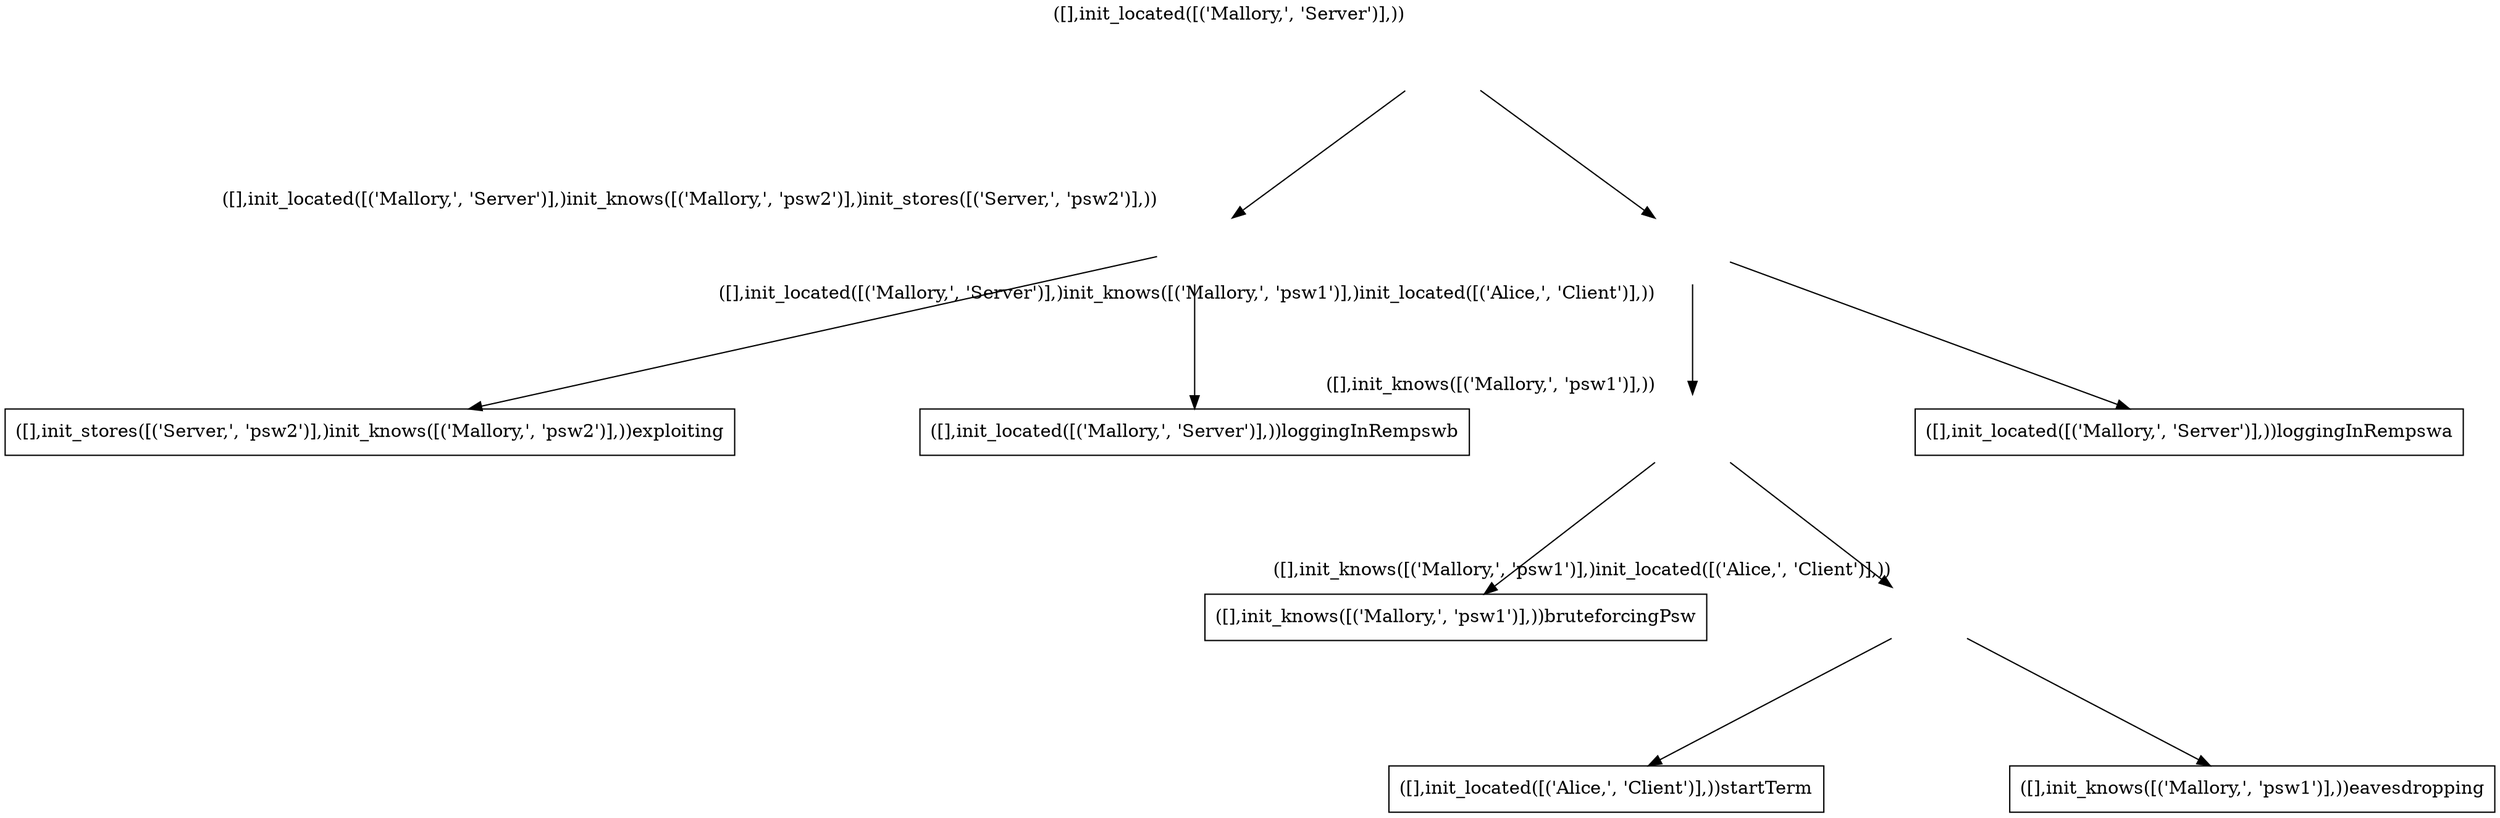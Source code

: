 // Min Max Tree
digraph {
	graph [nodesep=2 ranksep=1.2]
	"([],init_located([('Mallory,', 'Server')],))" [label="" fixedsize=true height=0.8 image="OR_node.png" shape=none width=0.8 xlabel="([],init_located([('Mallory,', 'Server')],))"]
	"([],init_located([('Mallory,', 'Server')],)init_knows([('Mallory,', 'psw2')],)init_stores([('Server,', 'psw2')],))" [label="" fixedsize=true height=0.8 image="AND_node.png" shape=none width=0.8 xlabel="([],init_located([('Mallory,', 'Server')],)init_knows([('Mallory,', 'psw2')],)init_stores([('Server,', 'psw2')],))"]
	"([],init_stores([('Server,', 'psw2')],)init_knows([('Mallory,', 'psw2')],))exploiting" [label="([],init_stores([('Server,', 'psw2')],)init_knows([('Mallory,', 'psw2')],))exploiting" shape=record]
	"([],init_located([('Mallory,', 'Server')],)init_knows([('Mallory,', 'psw2')],)init_stores([('Server,', 'psw2')],))" -> "([],init_stores([('Server,', 'psw2')],)init_knows([('Mallory,', 'psw2')],))exploiting"
	"([],init_located([('Mallory,', 'Server')],))loggingInRempswb" [label="([],init_located([('Mallory,', 'Server')],))loggingInRempswb" shape=record]
	"([],init_located([('Mallory,', 'Server')],)init_knows([('Mallory,', 'psw2')],)init_stores([('Server,', 'psw2')],))" -> "([],init_located([('Mallory,', 'Server')],))loggingInRempswb"
	"([],init_located([('Mallory,', 'Server')],))" -> "([],init_located([('Mallory,', 'Server')],)init_knows([('Mallory,', 'psw2')],)init_stores([('Server,', 'psw2')],))"
	"([],init_located([('Mallory,', 'Server')],)init_knows([('Mallory,', 'psw1')],)init_located([('Alice,', 'Client')],))" [label="" fixedsize=true height=0.8 image="AND_node.png" shape=none width=0.8 xlabel="([],init_located([('Mallory,', 'Server')],)init_knows([('Mallory,', 'psw1')],)init_located([('Alice,', 'Client')],))"]
	"([],init_knows([('Mallory,', 'psw1')],))" [label="" fixedsize=true height=0.8 image="OR_node.png" shape=none width=0.8 xlabel="([],init_knows([('Mallory,', 'psw1')],))"]
	"([],init_knows([('Mallory,', 'psw1')],))bruteforcingPsw" [label="([],init_knows([('Mallory,', 'psw1')],))bruteforcingPsw" shape=record]
	"([],init_knows([('Mallory,', 'psw1')],))" -> "([],init_knows([('Mallory,', 'psw1')],))bruteforcingPsw"
	"([],init_knows([('Mallory,', 'psw1')],)init_located([('Alice,', 'Client')],))" [label="" fixedsize=true height=0.8 image="AND_node.png" shape=none width=0.8 xlabel="([],init_knows([('Mallory,', 'psw1')],)init_located([('Alice,', 'Client')],))"]
	"([],init_located([('Alice,', 'Client')],))startTerm" [label="([],init_located([('Alice,', 'Client')],))startTerm" shape=record]
	"([],init_knows([('Mallory,', 'psw1')],)init_located([('Alice,', 'Client')],))" -> "([],init_located([('Alice,', 'Client')],))startTerm"
	"([],init_knows([('Mallory,', 'psw1')],))eavesdropping" [label="([],init_knows([('Mallory,', 'psw1')],))eavesdropping" shape=record]
	"([],init_knows([('Mallory,', 'psw1')],)init_located([('Alice,', 'Client')],))" -> "([],init_knows([('Mallory,', 'psw1')],))eavesdropping"
	"([],init_knows([('Mallory,', 'psw1')],))" -> "([],init_knows([('Mallory,', 'psw1')],)init_located([('Alice,', 'Client')],))"
	"([],init_located([('Mallory,', 'Server')],)init_knows([('Mallory,', 'psw1')],)init_located([('Alice,', 'Client')],))" -> "([],init_knows([('Mallory,', 'psw1')],))"
	"([],init_located([('Mallory,', 'Server')],))loggingInRempswa" [label="([],init_located([('Mallory,', 'Server')],))loggingInRempswa" shape=record]
	"([],init_located([('Mallory,', 'Server')],)init_knows([('Mallory,', 'psw1')],)init_located([('Alice,', 'Client')],))" -> "([],init_located([('Mallory,', 'Server')],))loggingInRempswa"
	"([],init_located([('Mallory,', 'Server')],))" -> "([],init_located([('Mallory,', 'Server')],)init_knows([('Mallory,', 'psw1')],)init_located([('Alice,', 'Client')],))"
}
